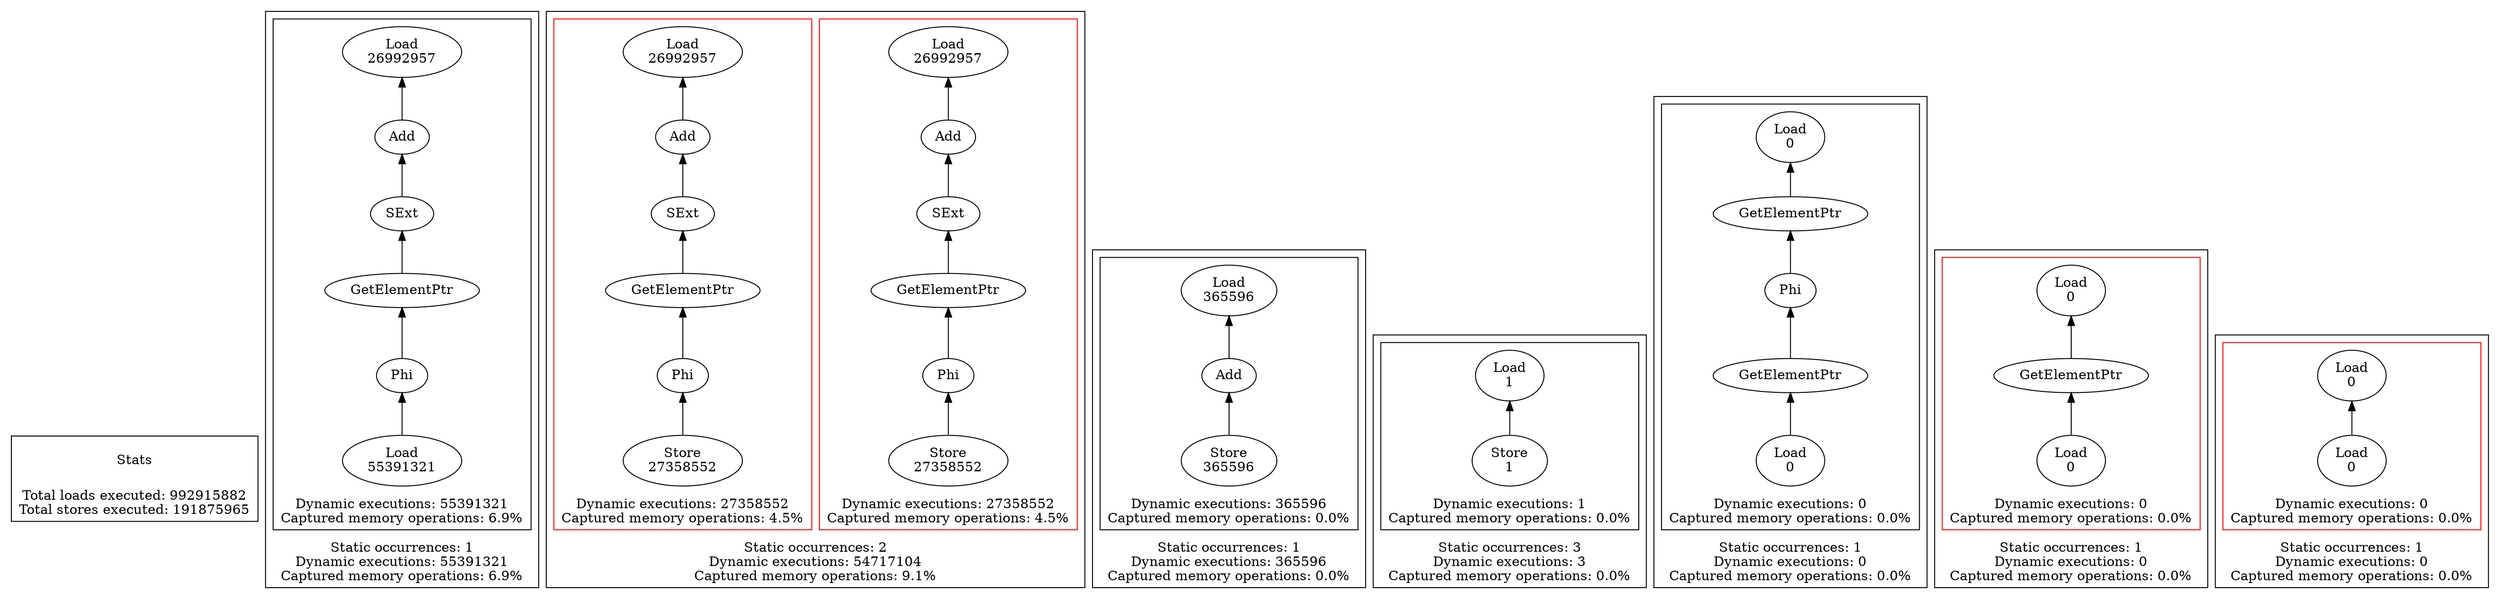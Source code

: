 strict digraph {
rankdir=BT
subgraph {
Stats [shape=plaintext]
cluster=true
label="Total loads executed: 992915882\nTotal stores executed: 191875965"
}
subgraph {
subgraph {
"0_0_139" [label="SExt"]
"0_0_138" [label="Add"]
"0_0_139" -> "0_0_138"
{
rank=min
"0_0_156" [label="Load\n55391321"]
}
"0_0_146" [label="Phi"]
"0_0_156" -> "0_0_146"
"0_0_137" [label="Load\n26992957"]
"0_0_138" -> "0_0_137"
"0_0_140" [label="GetElementPtr"]
"0_0_140" -> "0_0_139"
"0_0_146" -> "0_0_140"
cluster=true
label="Dynamic executions: 55391321\nCaptured memory operations: 6.9%"
}
cluster=true
label="Static occurrences: 1\nDynamic executions: 55391321\nCaptured memory operations: 6.9%"
}
subgraph {
subgraph {
"1_0_139" [label="SExt"]
"1_0_138" [label="Add"]
"1_0_139" -> "1_0_138"
{
rank=min
"1_0_160" [label="Store\n27358552"]
}
"1_0_146" [label="Phi"]
"1_0_160" -> "1_0_146"
"1_0_137" [label="Load\n26992957"]
"1_0_138" -> "1_0_137"
"1_0_140" [label="GetElementPtr"]
"1_0_140" -> "1_0_139"
"1_0_146" -> "1_0_140"
cluster=true
label="Dynamic executions: 27358552\nCaptured memory operations: 4.5%"
color=red
}
subgraph {
"1_1_139" [label="SExt"]
"1_1_138" [label="Add"]
"1_1_139" -> "1_1_138"
"1_1_137" [label="Load\n26992957"]
"1_1_138" -> "1_1_137"
"1_1_140" [label="GetElementPtr"]
"1_1_140" -> "1_1_139"
{
rank=min
"1_1_164" [label="Store\n27358552"]
}
"1_1_146" [label="Phi"]
"1_1_164" -> "1_1_146"
"1_1_146" -> "1_1_140"
cluster=true
label="Dynamic executions: 27358552\nCaptured memory operations: 4.5%"
color=red
}
cluster=true
label="Static occurrences: 2\nDynamic executions: 54717104\nCaptured memory operations: 9.1%"
}
subgraph {
subgraph {
"2_0_121" [label="Add"]
"2_0_120" [label="Load\n365596"]
"2_0_121" -> "2_0_120"
{
rank=min
"2_0_122" [label="Store\n365596"]
}
"2_0_122" -> "2_0_121"
cluster=true
label="Dynamic executions: 365596\nCaptured memory operations: 0.0%"
}
cluster=true
label="Static occurrences: 1\nDynamic executions: 365596\nCaptured memory operations: 0.0%"
}
subgraph {
subgraph {
{
rank=min
"3_0_1" [label="Store\n1"]
}
"3_0_0" [label="Load\n1"]
"3_0_1" -> "3_0_0"
cluster=true
label="Dynamic executions: 1\nCaptured memory operations: 0.0%"
}
cluster=true
label="Static occurrences: 3\nDynamic executions: 3\nCaptured memory operations: 0.0%"
}
subgraph {
subgraph {
"4_0_20" [label="Phi"]
"4_0_15" [label="GetElementPtr"]
"4_0_20" -> "4_0_15"
"4_0_26" [label="GetElementPtr"]
"4_0_26" -> "4_0_20"
{
rank=min
"4_0_27" [label="Load\n0"]
}
"4_0_27" -> "4_0_26"
"4_0_11" [label="Load\n0"]
"4_0_15" -> "4_0_11"
cluster=true
label="Dynamic executions: 0\nCaptured memory operations: 0.0%"
}
cluster=true
label="Static occurrences: 1\nDynamic executions: 0\nCaptured memory operations: 0.0%"
}
subgraph {
subgraph {
{
rank=min
"5_0_16" [label="Load\n0"]
}
"5_0_15" [label="GetElementPtr"]
"5_0_16" -> "5_0_15"
"5_0_11" [label="Load\n0"]
"5_0_15" -> "5_0_11"
cluster=true
label="Dynamic executions: 0\nCaptured memory operations: 0.0%"
color=red
}
cluster=true
label="Static occurrences: 1\nDynamic executions: 0\nCaptured memory operations: 0.0%"
}
subgraph {
subgraph {
{
rank=min
"6_0_12" [label="Load\n0"]
}
"6_0_11" [label="Load\n0"]
"6_0_12" -> "6_0_11"
cluster=true
label="Dynamic executions: 0\nCaptured memory operations: 0.0%"
color=red
}
cluster=true
label="Static occurrences: 1\nDynamic executions: 0\nCaptured memory operations: 0.0%"
}
}
